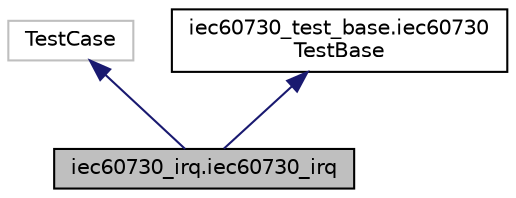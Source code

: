 digraph "iec60730_irq.iec60730_irq"
{
 // LATEX_PDF_SIZE
  edge [fontname="Helvetica",fontsize="10",labelfontname="Helvetica",labelfontsize="10"];
  node [fontname="Helvetica",fontsize="10",shape=record];
  Node1 [label="iec60730_irq.iec60730_irq",height=0.2,width=0.4,color="black", fillcolor="grey75", style="filled", fontcolor="black",tooltip="IEC60730 IRQ Plausibility Verification Tests."];
  Node2 -> Node1 [dir="back",color="midnightblue",fontsize="10",style="solid",fontname="Helvetica"];
  Node2 [label="TestCase",height=0.2,width=0.4,color="grey75", fillcolor="white", style="filled",tooltip=" "];
  Node3 -> Node1 [dir="back",color="midnightblue",fontsize="10",style="solid",fontname="Helvetica"];
  Node3 [label="iec60730_test_base.iec60730\lTestBase",height=0.2,width=0.4,color="black", fillcolor="white", style="filled",URL="$classiec60730__test__base_1_1iec60730TestBase.html",tooltip=" "];
}

